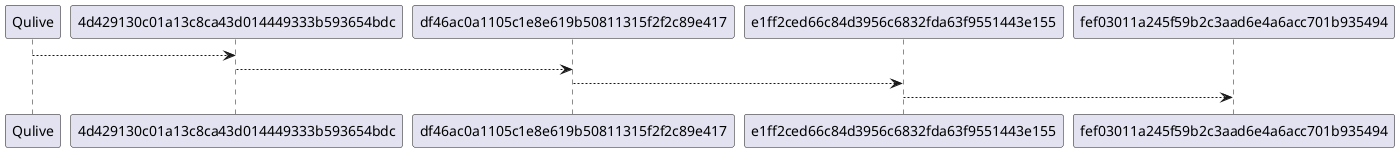 @startuml
"Qulive" --> 4d429130c01a13c8ca43d014449333b593654bdc
"4d429130c01a13c8ca43d014449333b593654bdc" --> df46ac0a1105c1e8e619b50811315f2f2c89e417
"df46ac0a1105c1e8e619b50811315f2f2c89e417" --> e1ff2ced66c84d3956c6832fda63f9551443e155
"e1ff2ced66c84d3956c6832fda63f9551443e155" --> fef03011a245f59b2c3aad6e4a6acc701b935494
@enduml